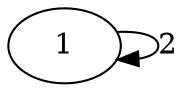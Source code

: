 digraph loop1{
0 [label=1, cond=true]
0 -> 0 [label=2, childnumber=2]
}

digraph loop2{
0 [label=1, cond=true]
1 [label=2, cond=true]
0 -> 1 [label=1, childnumber=1]
1 -> 0 [label=2, childnumber=2]
}

digraph loop3{
0 [label=1, cond=true]
1 [label=2, cond=true]
2 [label=3, cond=true]
0 -> 1 [label=1, childnumber=1]
1 -> 2 [label=1, childnumber=1]
2 -> 0 [label=2, childnumber=2]
}


digraph loop4{
0 [label=1, cond=true]
1 [label=2, cond=true]
2 [label=3, cond=true]
3 [label=4, cond=true]
0 -> 1 [label=1, childnumber=1]
1 -> 2 [label=1, childnumber=1]
2 -> 3 [label=1, childnumber=1]
3 -> 0 [label=2, childnumber=2]
}

digraph loop5{
0 [label=1, cond=true]
1 [label=2, cond=true]
2 [label=3, cond=true]
3 [label=4, cond=true]
4 [label=5, cond=true]
0 -> 1 [label=1, childnumber=1]
1 -> 2 [label=1, childnumber=1]
2 -> 3 [label=1, childnumber=1]
3 -> 4 [label=1, childnumber=1]
4 -> 0 [label=2, childnumber=2]
}
